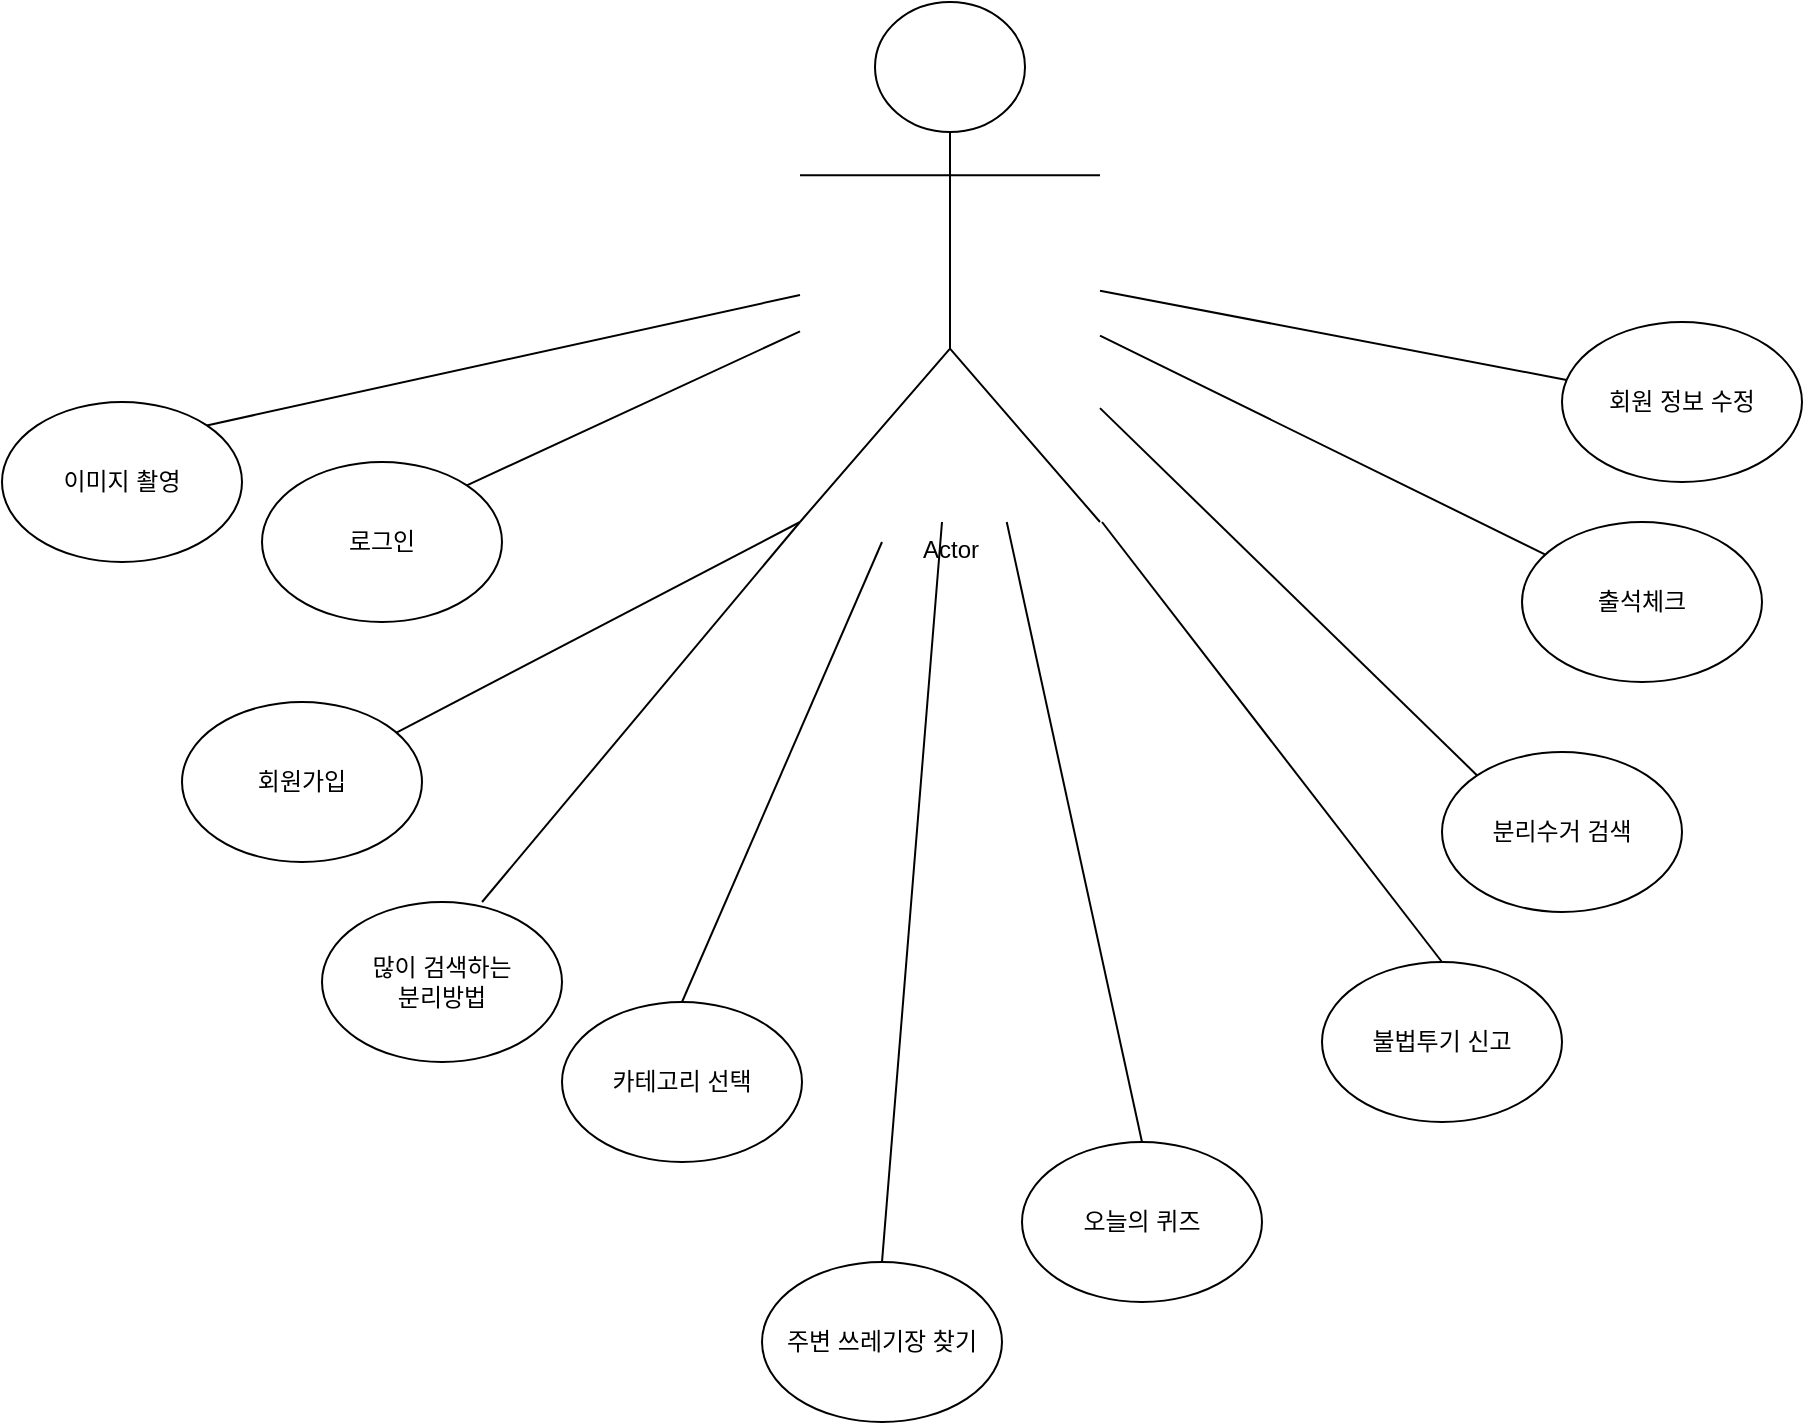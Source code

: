 <mxfile version="22.1.7" type="github">
  <diagram name="Page-1" id="bErIpLcqT6p6ZsRXg3px">
    <mxGraphModel dx="2261" dy="790" grid="1" gridSize="10" guides="1" tooltips="1" connect="1" arrows="1" fold="1" page="1" pageScale="1" pageWidth="827" pageHeight="1169" math="0" shadow="0">
      <root>
        <mxCell id="0" />
        <mxCell id="1" parent="0" />
        <mxCell id="CYkVxYSOFUk-lbgFqgo4-1" value="Actor" style="shape=umlActor;verticalLabelPosition=bottom;verticalAlign=top;html=1;outlineConnect=0;" vertex="1" parent="1">
          <mxGeometry x="339" y="130" width="150" height="260" as="geometry" />
        </mxCell>
        <mxCell id="CYkVxYSOFUk-lbgFqgo4-2" value="로그인" style="ellipse;whiteSpace=wrap;html=1;" vertex="1" parent="1">
          <mxGeometry x="70" y="360" width="120" height="80" as="geometry" />
        </mxCell>
        <mxCell id="CYkVxYSOFUk-lbgFqgo4-3" value="분리수거 검색" style="ellipse;whiteSpace=wrap;html=1;" vertex="1" parent="1">
          <mxGeometry x="660" y="505" width="120" height="80" as="geometry" />
        </mxCell>
        <mxCell id="CYkVxYSOFUk-lbgFqgo4-4" value="카테고리 선택" style="ellipse;whiteSpace=wrap;html=1;" vertex="1" parent="1">
          <mxGeometry x="220" y="630" width="120" height="80" as="geometry" />
        </mxCell>
        <mxCell id="CYkVxYSOFUk-lbgFqgo4-5" value="회원 정보 수정" style="ellipse;whiteSpace=wrap;html=1;" vertex="1" parent="1">
          <mxGeometry x="720" y="290" width="120" height="80" as="geometry" />
        </mxCell>
        <mxCell id="CYkVxYSOFUk-lbgFqgo4-6" value="주변 쓰레기장 찾기" style="ellipse;whiteSpace=wrap;html=1;" vertex="1" parent="1">
          <mxGeometry x="320" y="760" width="120" height="80" as="geometry" />
        </mxCell>
        <mxCell id="CYkVxYSOFUk-lbgFqgo4-7" value="이미지 촬영" style="ellipse;whiteSpace=wrap;html=1;" vertex="1" parent="1">
          <mxGeometry x="-60" y="330" width="120" height="80" as="geometry" />
        </mxCell>
        <mxCell id="CYkVxYSOFUk-lbgFqgo4-9" value="회원가입" style="ellipse;whiteSpace=wrap;html=1;" vertex="1" parent="1">
          <mxGeometry x="30" y="480" width="120" height="80" as="geometry" />
        </mxCell>
        <mxCell id="CYkVxYSOFUk-lbgFqgo4-10" value="많이 검색하는 &lt;br&gt;분리방법" style="ellipse;whiteSpace=wrap;html=1;" vertex="1" parent="1">
          <mxGeometry x="100" y="580" width="120" height="80" as="geometry" />
        </mxCell>
        <mxCell id="CYkVxYSOFUk-lbgFqgo4-12" value="오늘의 퀴즈" style="ellipse;whiteSpace=wrap;html=1;" vertex="1" parent="1">
          <mxGeometry x="450" y="700" width="120" height="80" as="geometry" />
        </mxCell>
        <mxCell id="CYkVxYSOFUk-lbgFqgo4-13" value="출석체크" style="ellipse;whiteSpace=wrap;html=1;" vertex="1" parent="1">
          <mxGeometry x="700" y="390" width="120" height="80" as="geometry" />
        </mxCell>
        <mxCell id="CYkVxYSOFUk-lbgFqgo4-14" value="불법투기 신고" style="ellipse;whiteSpace=wrap;html=1;" vertex="1" parent="1">
          <mxGeometry x="600" y="610" width="120" height="80" as="geometry" />
        </mxCell>
        <mxCell id="CYkVxYSOFUk-lbgFqgo4-16" value="" style="endArrow=none;html=1;rounded=0;entryX=0;entryY=1;entryDx=0;entryDy=0;entryPerimeter=0;" edge="1" parent="1" source="CYkVxYSOFUk-lbgFqgo4-9" target="CYkVxYSOFUk-lbgFqgo4-1">
          <mxGeometry width="50" height="50" relative="1" as="geometry">
            <mxPoint x="390" y="530" as="sourcePoint" />
            <mxPoint x="440" y="480" as="targetPoint" />
          </mxGeometry>
        </mxCell>
        <mxCell id="CYkVxYSOFUk-lbgFqgo4-17" value="" style="endArrow=none;html=1;rounded=0;exitX=0.667;exitY=0;exitDx=0;exitDy=0;exitPerimeter=0;entryX=0;entryY=1;entryDx=0;entryDy=0;entryPerimeter=0;" edge="1" parent="1" source="CYkVxYSOFUk-lbgFqgo4-10" target="CYkVxYSOFUk-lbgFqgo4-1">
          <mxGeometry width="50" height="50" relative="1" as="geometry">
            <mxPoint x="390" y="530" as="sourcePoint" />
            <mxPoint x="440" y="480" as="targetPoint" />
          </mxGeometry>
        </mxCell>
        <mxCell id="CYkVxYSOFUk-lbgFqgo4-18" value="" style="endArrow=none;html=1;rounded=0;exitX=1;exitY=0;exitDx=0;exitDy=0;" edge="1" parent="1" source="CYkVxYSOFUk-lbgFqgo4-7" target="CYkVxYSOFUk-lbgFqgo4-1">
          <mxGeometry width="50" height="50" relative="1" as="geometry">
            <mxPoint x="390" y="530" as="sourcePoint" />
            <mxPoint x="210" y="290" as="targetPoint" />
          </mxGeometry>
        </mxCell>
        <mxCell id="CYkVxYSOFUk-lbgFqgo4-19" value="" style="endArrow=none;html=1;rounded=0;exitX=1;exitY=0;exitDx=0;exitDy=0;" edge="1" parent="1" source="CYkVxYSOFUk-lbgFqgo4-2" target="CYkVxYSOFUk-lbgFqgo4-1">
          <mxGeometry width="50" height="50" relative="1" as="geometry">
            <mxPoint x="200" y="330" as="sourcePoint" />
            <mxPoint x="250" y="280" as="targetPoint" />
          </mxGeometry>
        </mxCell>
        <mxCell id="CYkVxYSOFUk-lbgFqgo4-20" value="" style="endArrow=none;html=1;rounded=0;exitX=0;exitY=0;exitDx=0;exitDy=0;" edge="1" parent="1" source="CYkVxYSOFUk-lbgFqgo4-3" target="CYkVxYSOFUk-lbgFqgo4-1">
          <mxGeometry width="50" height="50" relative="1" as="geometry">
            <mxPoint x="190" y="590" as="sourcePoint" />
            <mxPoint x="349" y="400" as="targetPoint" />
          </mxGeometry>
        </mxCell>
        <mxCell id="CYkVxYSOFUk-lbgFqgo4-21" value="" style="endArrow=none;html=1;rounded=0;exitX=0.5;exitY=0;exitDx=0;exitDy=0;" edge="1" parent="1" source="CYkVxYSOFUk-lbgFqgo4-14">
          <mxGeometry width="50" height="50" relative="1" as="geometry">
            <mxPoint x="200" y="600" as="sourcePoint" />
            <mxPoint x="490" y="390" as="targetPoint" />
          </mxGeometry>
        </mxCell>
        <mxCell id="CYkVxYSOFUk-lbgFqgo4-22" value="" style="endArrow=none;html=1;rounded=0;exitX=0.5;exitY=0;exitDx=0;exitDy=0;" edge="1" parent="1" source="CYkVxYSOFUk-lbgFqgo4-12" target="CYkVxYSOFUk-lbgFqgo4-1">
          <mxGeometry width="50" height="50" relative="1" as="geometry">
            <mxPoint x="210" y="610" as="sourcePoint" />
            <mxPoint x="369" y="420" as="targetPoint" />
          </mxGeometry>
        </mxCell>
        <mxCell id="CYkVxYSOFUk-lbgFqgo4-23" value="" style="endArrow=none;html=1;rounded=0;exitX=0.5;exitY=0;exitDx=0;exitDy=0;" edge="1" parent="1" source="CYkVxYSOFUk-lbgFqgo4-6">
          <mxGeometry width="50" height="50" relative="1" as="geometry">
            <mxPoint x="220" y="620" as="sourcePoint" />
            <mxPoint x="410" y="390" as="targetPoint" />
          </mxGeometry>
        </mxCell>
        <mxCell id="CYkVxYSOFUk-lbgFqgo4-24" value="" style="endArrow=none;html=1;rounded=0;exitX=0.5;exitY=0;exitDx=0;exitDy=0;" edge="1" parent="1" source="CYkVxYSOFUk-lbgFqgo4-4">
          <mxGeometry width="50" height="50" relative="1" as="geometry">
            <mxPoint x="230" y="630" as="sourcePoint" />
            <mxPoint x="380" y="400" as="targetPoint" />
          </mxGeometry>
        </mxCell>
        <mxCell id="CYkVxYSOFUk-lbgFqgo4-26" value="" style="endArrow=none;html=1;rounded=0;" edge="1" parent="1" source="CYkVxYSOFUk-lbgFqgo4-5" target="CYkVxYSOFUk-lbgFqgo4-1">
          <mxGeometry width="50" height="50" relative="1" as="geometry">
            <mxPoint x="709" y="264" as="sourcePoint" />
            <mxPoint x="520" y="80" as="targetPoint" />
          </mxGeometry>
        </mxCell>
        <mxCell id="CYkVxYSOFUk-lbgFqgo4-27" value="" style="endArrow=none;html=1;rounded=0;" edge="1" parent="1" source="CYkVxYSOFUk-lbgFqgo4-13" target="CYkVxYSOFUk-lbgFqgo4-1">
          <mxGeometry width="50" height="50" relative="1" as="geometry">
            <mxPoint x="739" y="474" as="sourcePoint" />
            <mxPoint x="550" y="290" as="targetPoint" />
          </mxGeometry>
        </mxCell>
      </root>
    </mxGraphModel>
  </diagram>
</mxfile>
